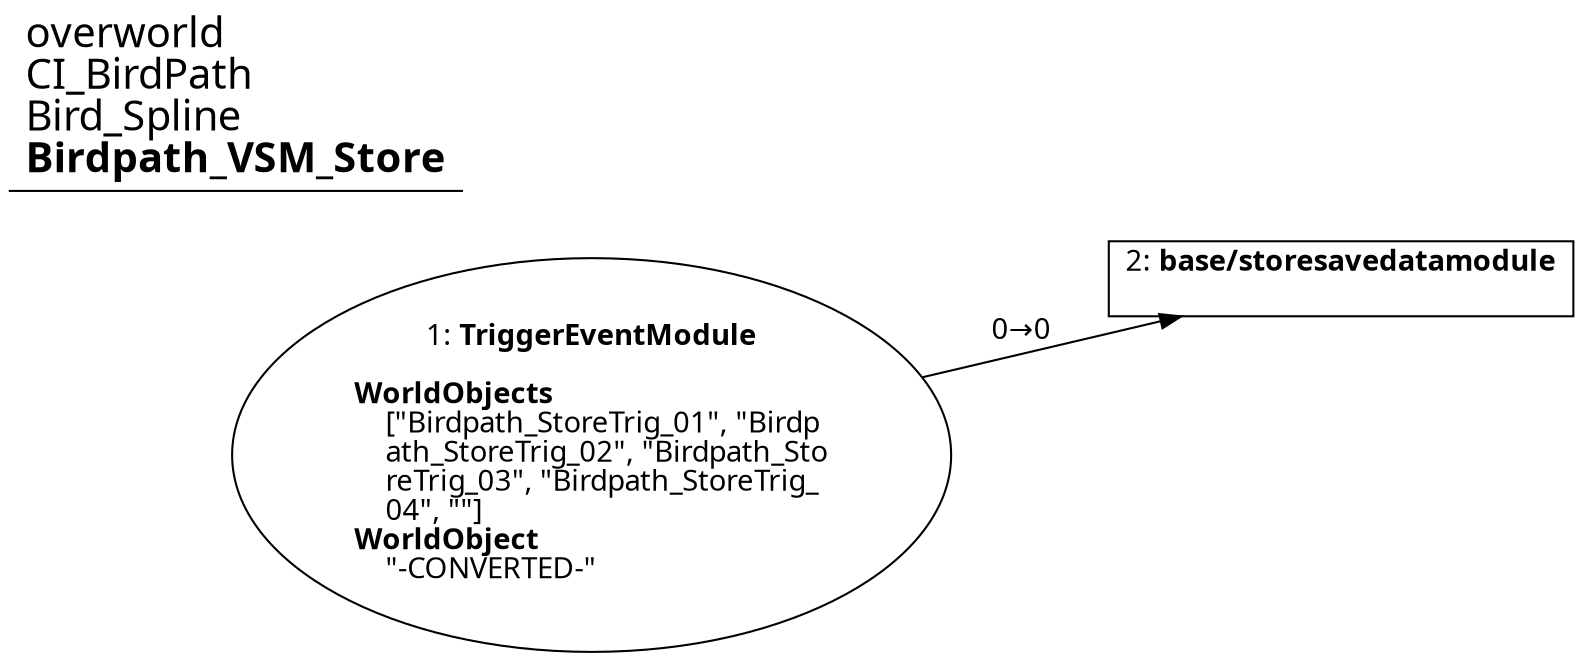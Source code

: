 digraph {
    layout = fdp;
    overlap = prism;
    sep = "+16";
    splines = spline;

    node [ shape = box ];

    graph [ fontname = "Segoe UI" ];
    node [ fontname = "Segoe UI" ];
    edge [ fontname = "Segoe UI" ];

    1 [ label = <1: <b>TriggerEventModule</b><br/><br/><b>WorldObjects</b><br align="left"/>    [&quot;Birdpath_StoreTrig_01&quot;, &quot;Birdp<br align="left"/>    ath_StoreTrig_02&quot;, &quot;Birdpath_Sto<br align="left"/>    reTrig_03&quot;, &quot;Birdpath_StoreTrig_<br align="left"/>    04&quot;, &quot;&quot;]<br align="left"/><b>WorldObject</b><br align="left"/>    &quot;-CONVERTED-&quot;<br align="left"/>> ];
    1 [ shape = oval ]
    1 [ pos = "0.11000001,-0.22200002!" ];
    1 -> 2 [ label = "0→0" ];

    2 [ label = <2: <b>base/storesavedatamodule</b><br/><br/>> ];
    2 [ pos = "0.402,-0.22200002!" ];

    title [ pos = "0.109000005,-0.22100002!" ];
    title [ shape = underline ];
    title [ label = <<font point-size="20">overworld<br align="left"/>CI_BirdPath<br align="left"/>Bird_Spline<br align="left"/><b>Birdpath_VSM_Store</b><br align="left"/></font>> ];
}
